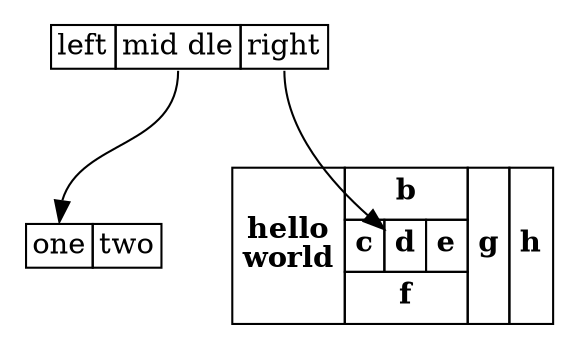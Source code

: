 digraph structs {
    node [shape=plaintext]
    struct1 [label=<
<TABLE BORDER="0" CELLBORDER="1" CELLSPACING="0">
  <TR><TD>left</TD><TD PORT="f1">mid dle</TD><TD PORT="f2">right</TD></TR>
</TABLE>>];
    struct2 [label=<
<TABLE BORDER="0" CELLBORDER="1" CELLSPACING="0">
  <TR><TD PORT="f0">one</TD><TD>two</TD></TR>
</TABLE>>];
    struct3 [label=<<B><TABLE BORDER="0" CELLBORDER="1" CELLSPACING="0" CELLPADDING="4">
  <TR>
    <TD ROWSPAN="3">hello<BR/>world</TD>
    <TD COLSPAN="3">b</TD>
    <TD ROWSPAN="3">g</TD>
    <TD ROWSPAN="3">h</TD>
  </TR>
  <TR>
    <TD>c</TD><TD PORT="here">d</TD><TD>e</TD>
  </TR>
  <TR>
    <TD COLSPAN="3">f</TD>
  </TR>
</TABLE></B>>];
    struct1:f1 -> struct2:f0;
    struct1:f2 -> struct3:here;
}